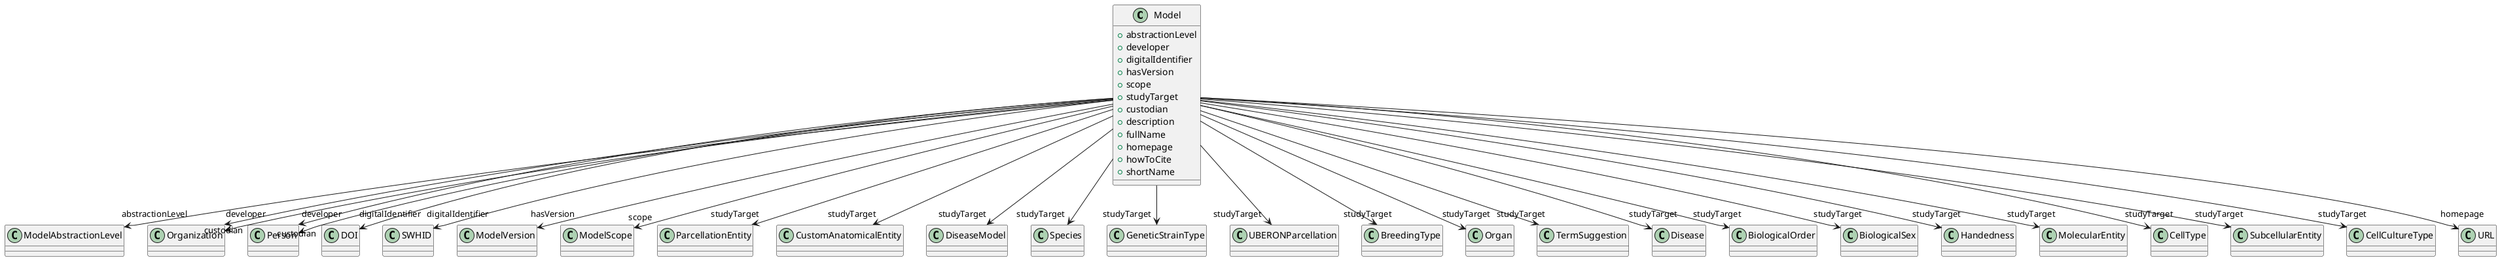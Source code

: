 @startuml
class Model {
+abstractionLevel
+developer
+digitalIdentifier
+hasVersion
+scope
+studyTarget
+custodian
+description
+fullName
+homepage
+howToCite
+shortName

}
Model -d-> "abstractionLevel" ModelAbstractionLevel
Model -d-> "developer" Organization
Model -d-> "developer" Person
Model -d-> "digitalIdentifier" DOI
Model -d-> "digitalIdentifier" SWHID
Model -d-> "hasVersion" ModelVersion
Model -d-> "scope" ModelScope
Model -d-> "studyTarget" ParcellationEntity
Model -d-> "studyTarget" CustomAnatomicalEntity
Model -d-> "studyTarget" DiseaseModel
Model -d-> "studyTarget" Species
Model -d-> "studyTarget" GeneticStrainType
Model -d-> "studyTarget" UBERONParcellation
Model -d-> "studyTarget" BreedingType
Model -d-> "studyTarget" Organ
Model -d-> "studyTarget" TermSuggestion
Model -d-> "studyTarget" Disease
Model -d-> "studyTarget" BiologicalOrder
Model -d-> "studyTarget" BiologicalSex
Model -d-> "studyTarget" Handedness
Model -d-> "studyTarget" MolecularEntity
Model -d-> "studyTarget" CellType
Model -d-> "studyTarget" SubcellularEntity
Model -d-> "studyTarget" CellCultureType
Model -d-> "custodian" Organization
Model -d-> "custodian" Person
Model -d-> "homepage" URL

@enduml